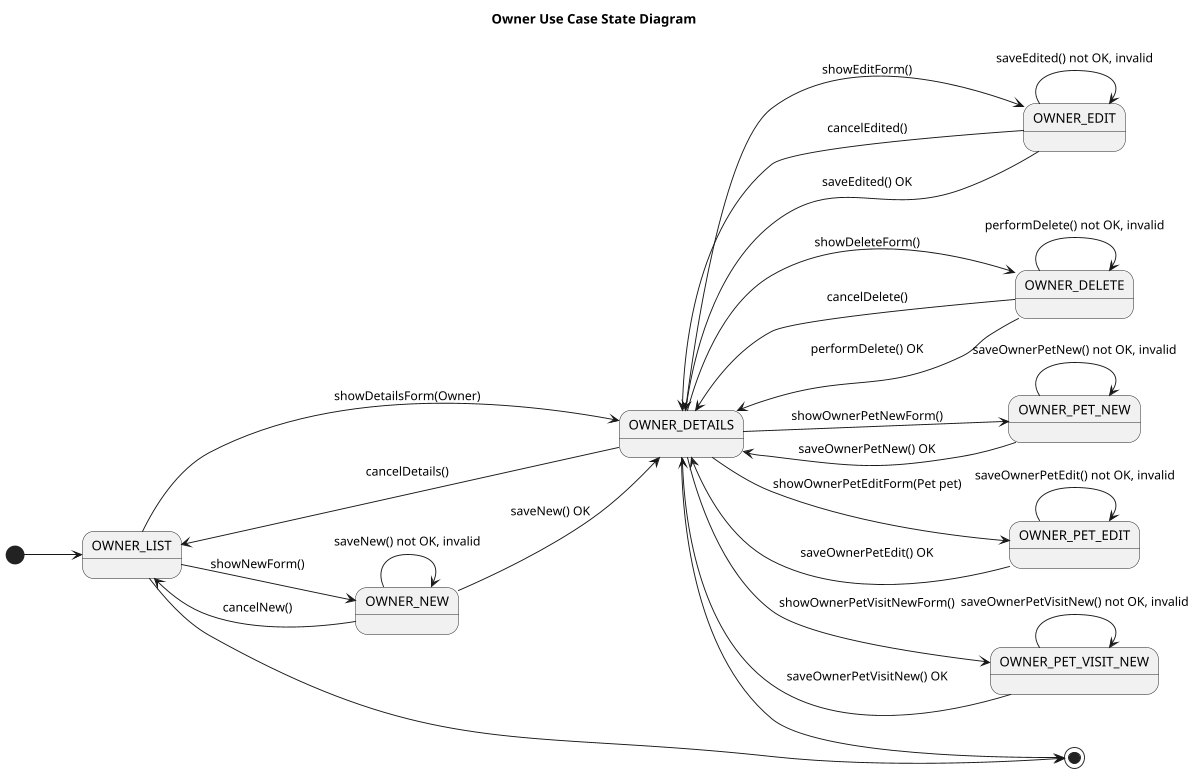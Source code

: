 @startuml

title Owner Use Case State Diagram

'https://plantuml.com/state-diagram

left to right direction
'top to bottom direction

scale 1200 width

[*] --> OWNER_LIST

OWNER_LIST --> OWNER_DETAILS: showDetailsForm(Owner)
OWNER_DETAILS --> OWNER_LIST: cancelDetails()

OWNER_LIST --> OWNER_NEW :   showNewForm()
OWNER_NEW --> OWNER_LIST:    cancelNew()
state OWNER_NEW {
    OWNER_NEW --> OWNER_NEW : saveNew() not OK, invalid
}

OWNER_NEW --> OWNER_DETAILS: saveNew() OK

OWNER_DETAILS --> OWNER_EDIT: showEditForm()
OWNER_EDIT --> OWNER_DETAILS: cancelEdited()
state OWNER_EDIT {
    OWNER_EDIT --> OWNER_EDIT: saveEdited() not OK, invalid
}
OWNER_EDIT --> OWNER_DETAILS: saveEdited() OK

OWNER_DETAILS --> OWNER_DELETE: showDeleteForm()
OWNER_DELETE --> OWNER_DETAILS: cancelDelete()
state OWNER_DELETE {
    OWNER_DELETE --> OWNER_DELETE: performDelete() not OK, invalid
}
OWNER_DELETE --> OWNER_DETAILS: performDelete() OK


OWNER_DETAILS --> OWNER_PET_NEW: showOwnerPetNewForm()
state OWNER_PET_NEW {
        OWNER_PET_NEW --> OWNER_PET_NEW : saveOwnerPetNew() not OK, invalid
}
OWNER_PET_NEW --> OWNER_DETAILS : saveOwnerPetNew() OK

OWNER_DETAILS --> OWNER_PET_EDIT: showOwnerPetEditForm(Pet pet)
state OWNER_PET_EDIT {
    OWNER_PET_EDIT --> OWNER_PET_EDIT : saveOwnerPetEdit() not OK, invalid
}
OWNER_PET_EDIT --> OWNER_DETAILS : saveOwnerPetEdit() OK

OWNER_DETAILS --> OWNER_PET_VISIT_NEW: showOwnerPetVisitNewForm()
state OWNER_PET_VISIT_NEW {
    OWNER_PET_VISIT_NEW --> OWNER_PET_VISIT_NEW : saveOwnerPetVisitNew() not OK, invalid
}
OWNER_PET_VISIT_NEW --> OWNER_DETAILS : saveOwnerPetVisitNew() OK


OWNER_LIST --> [*]
OWNER_DETAILS --> [*]

@enduml